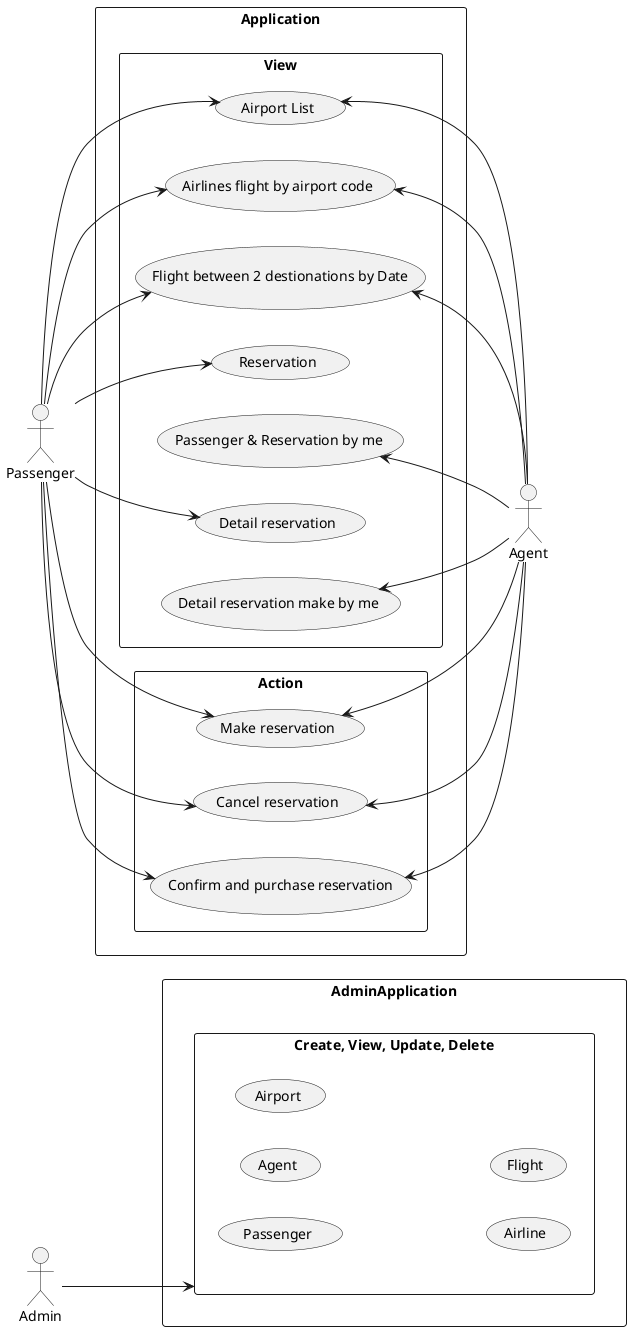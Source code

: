 @startuml
:Admin: as Ad
:Passenger: as Pss
:Agent: as Ag

left to right direction
skinparam packageStyle rectangle

Package Application{
  rectangle  View{
    usecase "Airport List" as UC1
    usecase "Airlines flight by airport code" as UC2
    usecase "Flight between 2 destionations by Date" as UC3
    usecase "Reservation" as UC4
    usecase "Passenger & Reservation by me" as UC5
    usecase "Detail reservation" as UC6
    usecase "Detail reservation make by me" as UC7

    }
  rectangle Action{
    usecase "Make reservation" as UC8
    usecase "Cancel reservation"  as UC9
    usecase "Confirm and purchase reservation" as UC10
    }
}

Package AdminApplication{
  rectangle "Create, View, Update, Delete" as AdminUC{
    usecase "Passenger"
    usecase "Agent"
    usecase "Airport"
    usecase "Airline"
    usecase "Flight"
  }
}


Pss --> UC1
Pss --> UC2
Pss --> UC3
Pss --> UC4
Pss --> UC6
Pss --> UC8
Pss --> UC9
Pss --> UC10

UC1 <-- Ag
UC2 <-- Ag
UC3 <-- Ag
UC5 <-- Ag
UC7 <-- Ag
UC8 <-- Ag
UC9 <-- Ag
UC10 <-- Ag

Ad --> AdminUC

@enduml